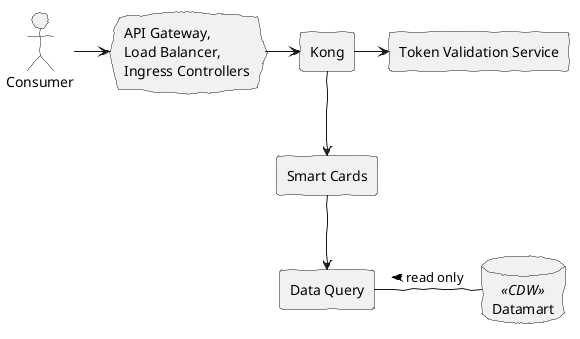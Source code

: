 @startuml

skinparam {
  handwritten true
  shadowing false
  monochrome true
}

actor Consumer
cloud "API Gateway,\nLoad Balancer,\nIngress Controllers" as ALB
rectangle "Token Validation Service" as TV

rectangle Kong as LILKONG
rectangle "Smart Cards" as SC
rectangle "Data Query" as DQ
database Datamart <<CDW>> as DATAMART

Consumer -> ALB
ALB -> LILKONG
LILKONG --> SC
SC --> DQ
LILKONG -> TV
DQ - DATAMART:< read only
@enduml
